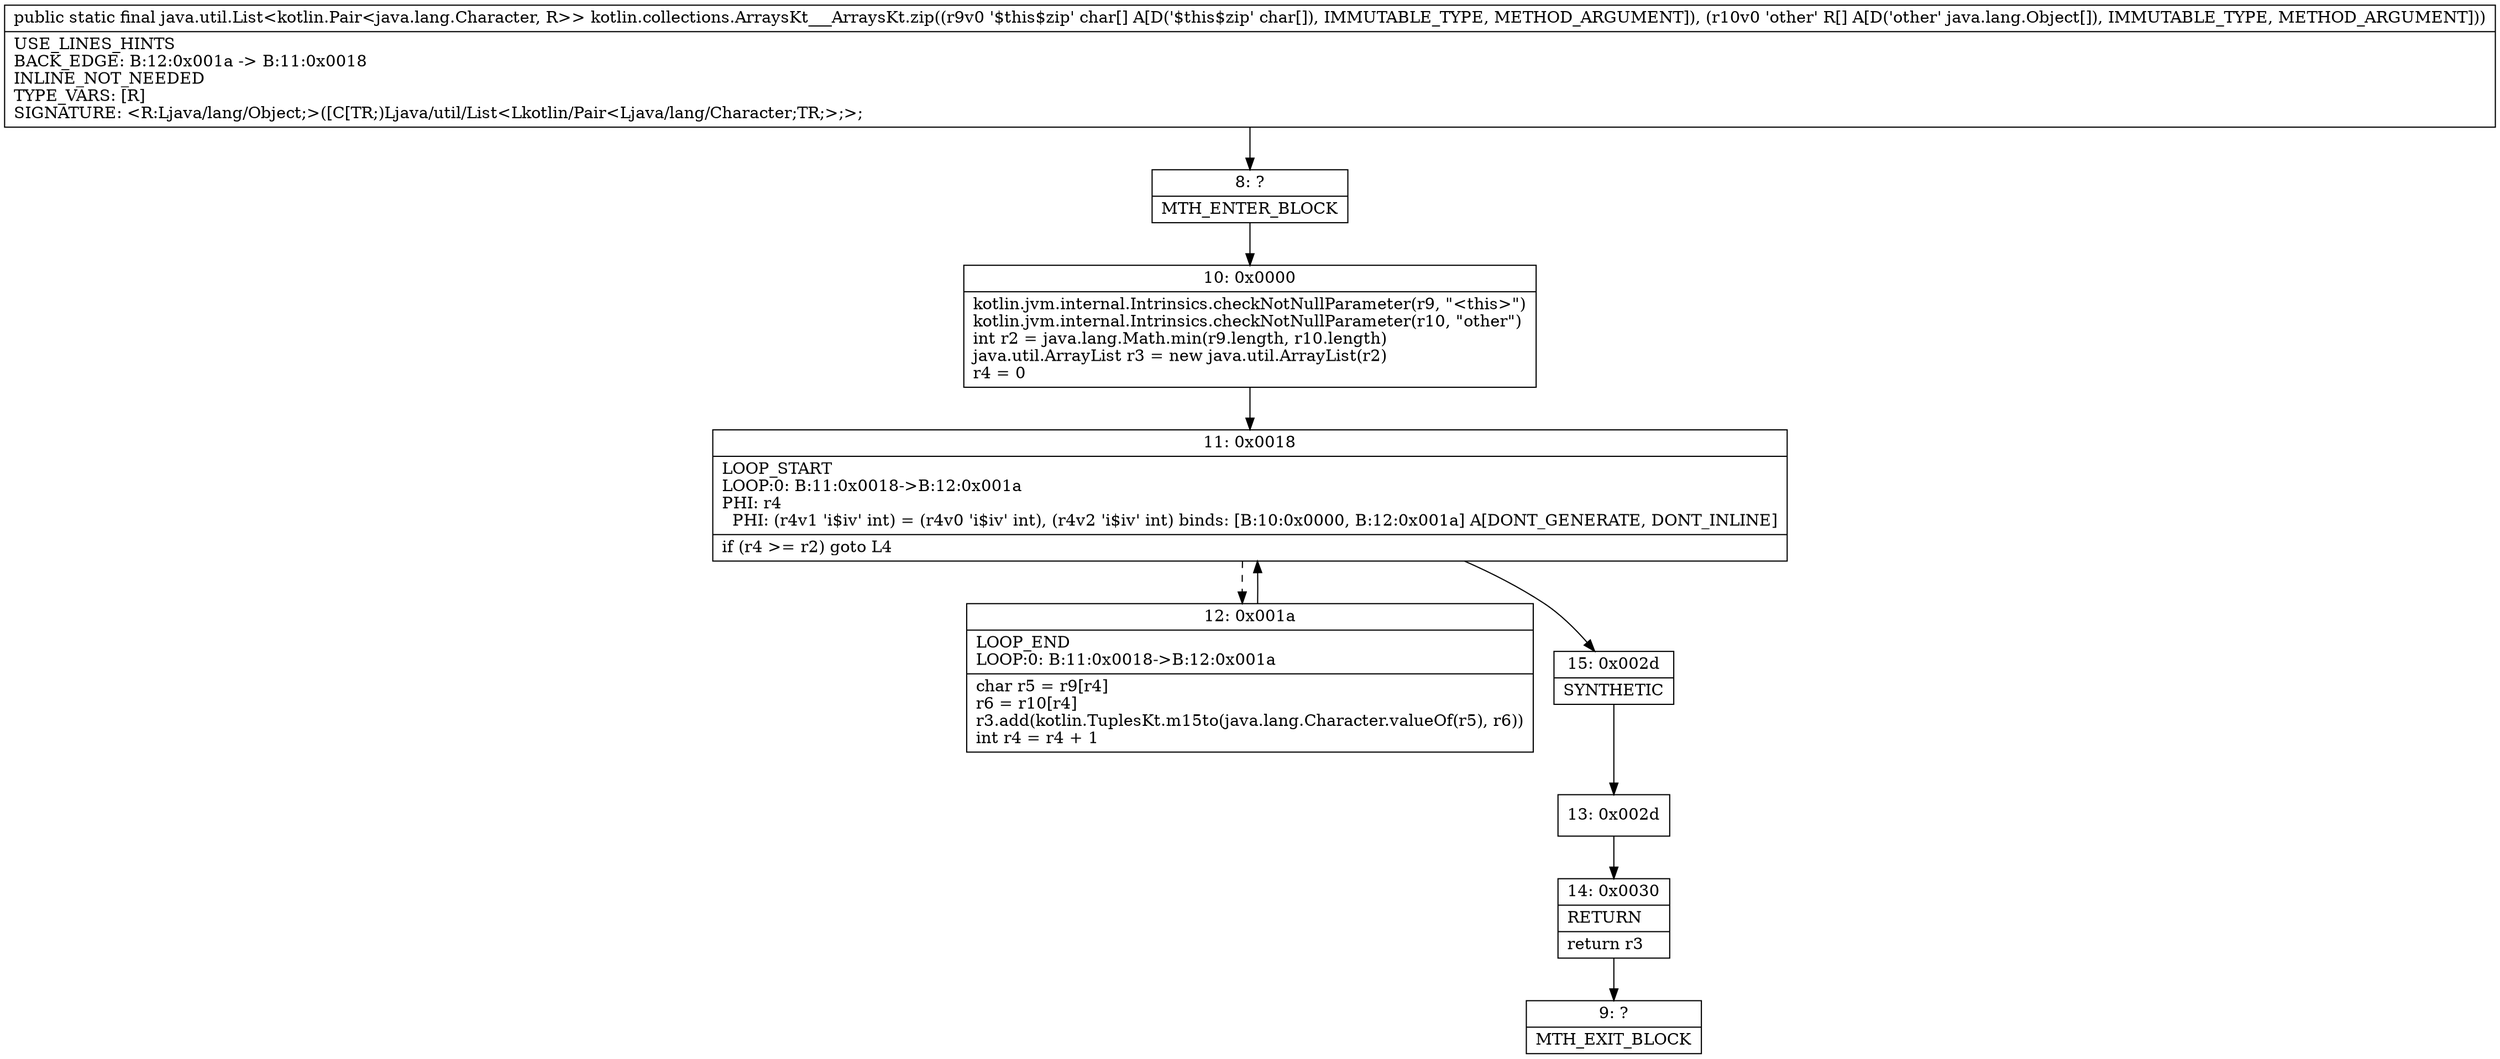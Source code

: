digraph "CFG forkotlin.collections.ArraysKt___ArraysKt.zip([C[Ljava\/lang\/Object;)Ljava\/util\/List;" {
Node_8 [shape=record,label="{8\:\ ?|MTH_ENTER_BLOCK\l}"];
Node_10 [shape=record,label="{10\:\ 0x0000|kotlin.jvm.internal.Intrinsics.checkNotNullParameter(r9, \"\<this\>\")\lkotlin.jvm.internal.Intrinsics.checkNotNullParameter(r10, \"other\")\lint r2 = java.lang.Math.min(r9.length, r10.length)\ljava.util.ArrayList r3 = new java.util.ArrayList(r2)\lr4 = 0\l}"];
Node_11 [shape=record,label="{11\:\ 0x0018|LOOP_START\lLOOP:0: B:11:0x0018\-\>B:12:0x001a\lPHI: r4 \l  PHI: (r4v1 'i$iv' int) = (r4v0 'i$iv' int), (r4v2 'i$iv' int) binds: [B:10:0x0000, B:12:0x001a] A[DONT_GENERATE, DONT_INLINE]\l|if (r4 \>= r2) goto L4\l}"];
Node_12 [shape=record,label="{12\:\ 0x001a|LOOP_END\lLOOP:0: B:11:0x0018\-\>B:12:0x001a\l|char r5 = r9[r4]\lr6 = r10[r4]\lr3.add(kotlin.TuplesKt.m15to(java.lang.Character.valueOf(r5), r6))\lint r4 = r4 + 1\l}"];
Node_15 [shape=record,label="{15\:\ 0x002d|SYNTHETIC\l}"];
Node_13 [shape=record,label="{13\:\ 0x002d}"];
Node_14 [shape=record,label="{14\:\ 0x0030|RETURN\l|return r3\l}"];
Node_9 [shape=record,label="{9\:\ ?|MTH_EXIT_BLOCK\l}"];
MethodNode[shape=record,label="{public static final java.util.List\<kotlin.Pair\<java.lang.Character, R\>\> kotlin.collections.ArraysKt___ArraysKt.zip((r9v0 '$this$zip' char[] A[D('$this$zip' char[]), IMMUTABLE_TYPE, METHOD_ARGUMENT]), (r10v0 'other' R[] A[D('other' java.lang.Object[]), IMMUTABLE_TYPE, METHOD_ARGUMENT]))  | USE_LINES_HINTS\lBACK_EDGE: B:12:0x001a \-\> B:11:0x0018\lINLINE_NOT_NEEDED\lTYPE_VARS: [R]\lSIGNATURE: \<R:Ljava\/lang\/Object;\>([C[TR;)Ljava\/util\/List\<Lkotlin\/Pair\<Ljava\/lang\/Character;TR;\>;\>;\l}"];
MethodNode -> Node_8;Node_8 -> Node_10;
Node_10 -> Node_11;
Node_11 -> Node_12[style=dashed];
Node_11 -> Node_15;
Node_12 -> Node_11;
Node_15 -> Node_13;
Node_13 -> Node_14;
Node_14 -> Node_9;
}

